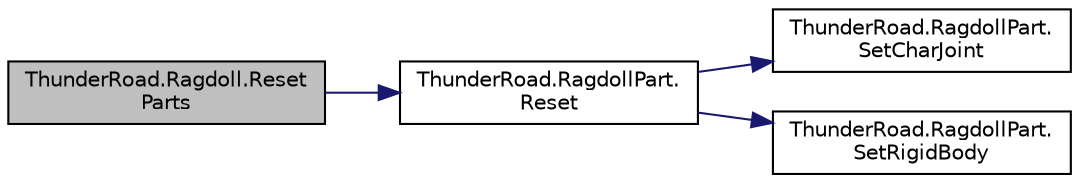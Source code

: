 digraph "ThunderRoad.Ragdoll.ResetParts"
{
 // LATEX_PDF_SIZE
  edge [fontname="Helvetica",fontsize="10",labelfontname="Helvetica",labelfontsize="10"];
  node [fontname="Helvetica",fontsize="10",shape=record];
  rankdir="LR";
  Node1 [label="ThunderRoad.Ragdoll.Reset\lParts",height=0.2,width=0.4,color="black", fillcolor="grey75", style="filled", fontcolor="black",tooltip="Resets the parts."];
  Node1 -> Node2 [color="midnightblue",fontsize="10",style="solid",fontname="Helvetica"];
  Node2 [label="ThunderRoad.RagdollPart.\lReset",height=0.2,width=0.4,color="black", fillcolor="white", style="filled",URL="$class_thunder_road_1_1_ragdoll_part.html#aa974ff0b5097589cfa7b8f1cdc03431b",tooltip="Resets this instance."];
  Node2 -> Node3 [color="midnightblue",fontsize="10",style="solid",fontname="Helvetica"];
  Node3 [label="ThunderRoad.RagdollPart.\lSetCharJoint",height=0.2,width=0.4,color="black", fillcolor="white", style="filled",URL="$class_thunder_road_1_1_ragdoll_part.html#aad7a8f071065f2a5ff0b980336982725",tooltip="Sets the character joint."];
  Node2 -> Node4 [color="midnightblue",fontsize="10",style="solid",fontname="Helvetica"];
  Node4 [label="ThunderRoad.RagdollPart.\lSetRigidBody",height=0.2,width=0.4,color="black", fillcolor="white", style="filled",URL="$class_thunder_road_1_1_ragdoll_part.html#ac0437a05fd81bfdfc51e87766c58e726",tooltip="Sets the rigid body."];
}
